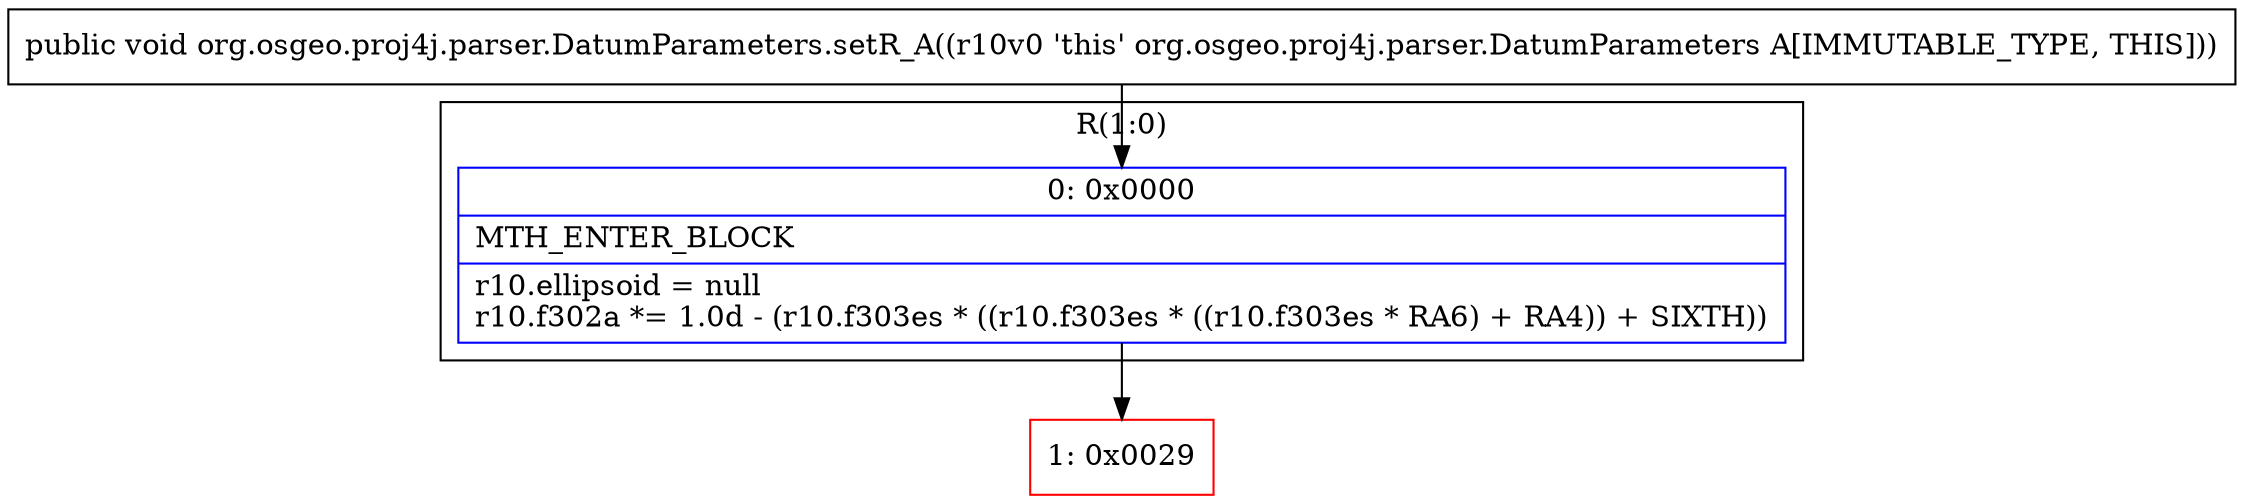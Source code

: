 digraph "CFG fororg.osgeo.proj4j.parser.DatumParameters.setR_A()V" {
subgraph cluster_Region_1209396335 {
label = "R(1:0)";
node [shape=record,color=blue];
Node_0 [shape=record,label="{0\:\ 0x0000|MTH_ENTER_BLOCK\l|r10.ellipsoid = null\lr10.f302a *= 1.0d \- (r10.f303es * ((r10.f303es * ((r10.f303es * RA6) + RA4)) + SIXTH))\l}"];
}
Node_1 [shape=record,color=red,label="{1\:\ 0x0029}"];
MethodNode[shape=record,label="{public void org.osgeo.proj4j.parser.DatumParameters.setR_A((r10v0 'this' org.osgeo.proj4j.parser.DatumParameters A[IMMUTABLE_TYPE, THIS])) }"];
MethodNode -> Node_0;
Node_0 -> Node_1;
}

